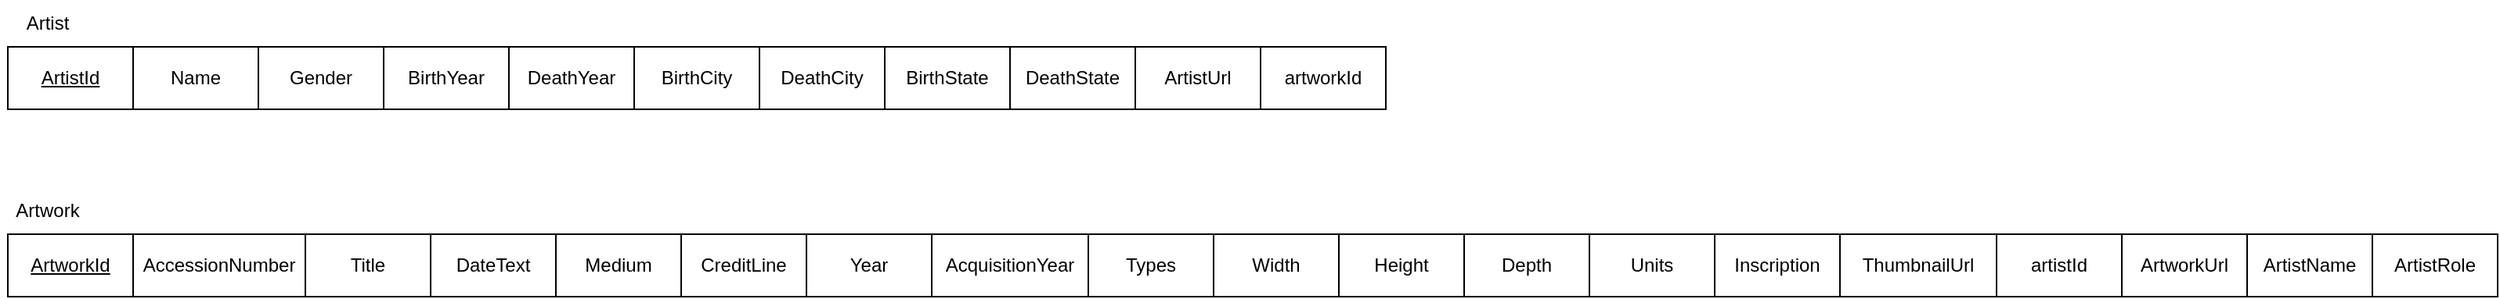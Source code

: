 <mxfile version="24.7.1" type="google">
  <diagram name="Pagina-1" id="Fb-pVL9hJeVvnrPZYHOG">
    <mxGraphModel grid="1" page="1" gridSize="10" guides="1" tooltips="1" connect="1" arrows="1" fold="1" pageScale="1" pageWidth="1169" pageHeight="827" math="0" shadow="0">
      <root>
        <mxCell id="0" />
        <mxCell id="1" parent="0" />
        <mxCell id="PlgLkezIGmrc_TL7cb-D-1" value="Artist" style="text;html=1;align=center;verticalAlign=middle;resizable=0;points=[];autosize=1;strokeColor=none;fillColor=none;" vertex="1" parent="1">
          <mxGeometry x="40" y="50" width="50" height="30" as="geometry" />
        </mxCell>
        <mxCell id="PlgLkezIGmrc_TL7cb-D-2" value="&lt;u&gt;ArtistId&lt;/u&gt;" style="rounded=0;whiteSpace=wrap;html=1;" vertex="1" parent="1">
          <mxGeometry x="40" y="80" width="80" height="40" as="geometry" />
        </mxCell>
        <mxCell id="PlgLkezIGmrc_TL7cb-D-3" value="Name" style="rounded=0;whiteSpace=wrap;html=1;" vertex="1" parent="1">
          <mxGeometry x="120" y="80" width="80" height="40" as="geometry" />
        </mxCell>
        <mxCell id="PlgLkezIGmrc_TL7cb-D-4" value="Gender" style="rounded=0;whiteSpace=wrap;html=1;" vertex="1" parent="1">
          <mxGeometry x="200" y="80" width="80" height="40" as="geometry" />
        </mxCell>
        <mxCell id="PlgLkezIGmrc_TL7cb-D-5" value="BirthYear" style="rounded=0;whiteSpace=wrap;html=1;" vertex="1" parent="1">
          <mxGeometry x="280" y="80" width="80" height="40" as="geometry" />
        </mxCell>
        <mxCell id="PlgLkezIGmrc_TL7cb-D-6" value="DeathYear" style="rounded=0;whiteSpace=wrap;html=1;" vertex="1" parent="1">
          <mxGeometry x="360" y="80" width="80" height="40" as="geometry" />
        </mxCell>
        <mxCell id="PlgLkezIGmrc_TL7cb-D-7" value="BirthState" style="rounded=0;whiteSpace=wrap;html=1;" vertex="1" parent="1">
          <mxGeometry x="600" y="80" width="80" height="40" as="geometry" />
        </mxCell>
        <mxCell id="PlgLkezIGmrc_TL7cb-D-8" value="DeathState" style="rounded=0;whiteSpace=wrap;html=1;" vertex="1" parent="1">
          <mxGeometry x="680" y="80" width="80" height="40" as="geometry" />
        </mxCell>
        <mxCell id="PlgLkezIGmrc_TL7cb-D-9" value="BirthCity" style="rounded=0;whiteSpace=wrap;html=1;" vertex="1" parent="1">
          <mxGeometry x="440" y="80" width="80" height="40" as="geometry" />
        </mxCell>
        <mxCell id="PlgLkezIGmrc_TL7cb-D-10" value="Death&lt;span style=&quot;color: rgba(0, 0, 0, 0); font-family: monospace; font-size: 0px; text-align: start; text-wrap: nowrap;&quot;&gt;%3CmxGraphModel%3E%3Croot%3E%3CmxCell%20id%3D%220%22%2F%3E%3CmxCell%20id%3D%221%22%20parent%3D%220%22%2F%3E%3CmxCell%20id%3D%222%22%20value%3D%22DeathState%22%20style%3D%22rounded%3D0%3BwhiteSpace%3Dwrap%3Bhtml%3D1%3B%22%20vertex%3D%221%22%20parent%3D%221%22%3E%3CmxGeometry%20x%3D%22520%22%20y%3D%2280%22%20width%3D%2280%22%20height%3D%2240%22%20as%3D%22geometry%22%2F%3E%3C%2FmxCell%3E%3C%2Froot%3E%3C%2FmxGraphModel%3E&lt;/span&gt;City" style="rounded=0;whiteSpace=wrap;html=1;" vertex="1" parent="1">
          <mxGeometry x="520" y="80" width="80" height="40" as="geometry" />
        </mxCell>
        <mxCell id="PlgLkezIGmrc_TL7cb-D-11" value="ArtistUrl" style="rounded=0;whiteSpace=wrap;html=1;" vertex="1" parent="1">
          <mxGeometry x="760" y="80" width="80" height="40" as="geometry" />
        </mxCell>
        <mxCell id="PlgLkezIGmrc_TL7cb-D-12" value="artworkId" style="rounded=0;whiteSpace=wrap;html=1;" vertex="1" parent="1">
          <mxGeometry x="840" y="80" width="80" height="40" as="geometry" />
        </mxCell>
        <mxCell id="PlgLkezIGmrc_TL7cb-D-13" value="Artwork" style="text;html=1;align=center;verticalAlign=middle;resizable=0;points=[];autosize=1;strokeColor=none;fillColor=none;" vertex="1" parent="1">
          <mxGeometry x="35" y="170" width="60" height="30" as="geometry" />
        </mxCell>
        <mxCell id="PlgLkezIGmrc_TL7cb-D-14" value="&lt;u&gt;ArtworkId&lt;/u&gt;" style="rounded=0;whiteSpace=wrap;html=1;" vertex="1" parent="1">
          <mxGeometry x="40" y="200" width="80" height="40" as="geometry" />
        </mxCell>
        <mxCell id="PlgLkezIGmrc_TL7cb-D-15" value="AccessionNumber" style="rounded=0;whiteSpace=wrap;html=1;" vertex="1" parent="1">
          <mxGeometry x="120" y="200" width="110" height="40" as="geometry" />
        </mxCell>
        <mxCell id="PlgLkezIGmrc_TL7cb-D-16" value="Title&lt;span style=&quot;color: rgba(0, 0, 0, 0); font-family: monospace; font-size: 0px; text-align: start; text-wrap: nowrap;&quot;&gt;%3CmxGraphModel%3E%3Croot%3E%3CmxCell%20id%3D%220%22%2F%3E%3CmxCell%20id%3D%221%22%20parent%3D%220%22%2F%3E%3CmxCell%20id%3D%222%22%20value%3D%22artworkId%22%20style%3D%22rounded%3D0%3BwhiteSpace%3Dwrap%3Bhtml%3D1%3B%22%20vertex%3D%221%22%20parent%3D%221%22%3E%3CmxGeometry%20x%3D%22840%22%20y%3D%2280%22%20width%3D%2280%22%20height%3D%2240%22%20as%3D%22geometry%22%2F%3E%3C%2FmxCell%3E%3C%2Froot%3E%3C%2FmxGraphModel%3E&lt;/span&gt;" style="rounded=0;whiteSpace=wrap;html=1;" vertex="1" parent="1">
          <mxGeometry x="230" y="200" width="80" height="40" as="geometry" />
        </mxCell>
        <mxCell id="PlgLkezIGmrc_TL7cb-D-17" value="DateText" style="rounded=0;whiteSpace=wrap;html=1;" vertex="1" parent="1">
          <mxGeometry x="310" y="200" width="80" height="40" as="geometry" />
        </mxCell>
        <mxCell id="PlgLkezIGmrc_TL7cb-D-18" value="Medium" style="rounded=0;whiteSpace=wrap;html=1;" vertex="1" parent="1">
          <mxGeometry x="390" y="200" width="80" height="40" as="geometry" />
        </mxCell>
        <mxCell id="PlgLkezIGmrc_TL7cb-D-19" value="CreditLine" style="rounded=0;whiteSpace=wrap;html=1;" vertex="1" parent="1">
          <mxGeometry x="470" y="200" width="80" height="40" as="geometry" />
        </mxCell>
        <mxCell id="PlgLkezIGmrc_TL7cb-D-20" value="Year" style="rounded=0;whiteSpace=wrap;html=1;" vertex="1" parent="1">
          <mxGeometry x="550" y="200" width="80" height="40" as="geometry" />
        </mxCell>
        <mxCell id="PlgLkezIGmrc_TL7cb-D-21" value="AcquisitionYear" style="rounded=0;whiteSpace=wrap;html=1;" vertex="1" parent="1">
          <mxGeometry x="630" y="200" width="100" height="40" as="geometry" />
        </mxCell>
        <mxCell id="PlgLkezIGmrc_TL7cb-D-22" value="Types" style="rounded=0;whiteSpace=wrap;html=1;" vertex="1" parent="1">
          <mxGeometry x="730" y="200" width="80" height="40" as="geometry" />
        </mxCell>
        <mxCell id="PlgLkezIGmrc_TL7cb-D-23" value="Width" style="rounded=0;whiteSpace=wrap;html=1;" vertex="1" parent="1">
          <mxGeometry x="810" y="200" width="80" height="40" as="geometry" />
        </mxCell>
        <mxCell id="PlgLkezIGmrc_TL7cb-D-24" value="Height" style="rounded=0;whiteSpace=wrap;html=1;" vertex="1" parent="1">
          <mxGeometry x="890" y="200" width="80" height="40" as="geometry" />
        </mxCell>
        <mxCell id="PlgLkezIGmrc_TL7cb-D-25" value="Depth&lt;span style=&quot;color: rgba(0, 0, 0, 0); font-family: monospace; font-size: 0px; text-align: start; text-wrap: nowrap;&quot;&gt;%3CmxGraphModel%3E%3Croot%3E%3CmxCell%20id%3D%220%22%2F%3E%3CmxCell%20id%3D%221%22%20parent%3D%220%22%2F%3E%3CmxCell%20id%3D%222%22%20value%3D%22Height%22%20style%3D%22rounded%3D0%3BwhiteSpace%3Dwrap%3Bhtml%3D1%3B%22%20vertex%3D%221%22%20parent%3D%221%22%3E%3CmxGeometry%20x%3D%22890%22%20y%3D%22200%22%20width%3D%2280%22%20height%3D%2240%22%20as%3D%22geometry%22%2F%3E%3C%2FmxCell%3E%3C%2Froot%3E%3C%2FmxGraphModel%3E&lt;/span&gt;" style="rounded=0;whiteSpace=wrap;html=1;" vertex="1" parent="1">
          <mxGeometry x="970" y="200" width="80" height="40" as="geometry" />
        </mxCell>
        <mxCell id="PlgLkezIGmrc_TL7cb-D-26" value="Units" style="rounded=0;whiteSpace=wrap;html=1;" vertex="1" parent="1">
          <mxGeometry x="1050" y="200" width="80" height="40" as="geometry" />
        </mxCell>
        <mxCell id="PlgLkezIGmrc_TL7cb-D-27" value="Inscription&lt;span style=&quot;color: rgba(0, 0, 0, 0); font-family: monospace; font-size: 0px; text-align: start; text-wrap: nowrap;&quot;&gt;%3CmxGraphModel%3E%3Croot%3E%3CmxCell%20id%3D%220%22%2F%3E%3CmxCell%20id%3D%221%22%20parent%3D%220%22%2F%3E%3CmxCell%20id%3D%222%22%20value%3D%22Height%22%20style%3D%22rounded%3D0%3BwhiteSpace%3Dwrap%3Bhtml%3D1%3B%22%20vertex%3D%221%22%20parent%3D%221%22%3E%3CmxGeometry%20x%3D%22890%22%20y%3D%22200%22%20width%3D%2280%22%20height%3D%2240%22%20as%3D%22geometry%22%2F%3E%3C%2FmxCell%3E%3C%2Froot%3E%3C%2FmxGraphModel%3E&lt;/span&gt;" style="rounded=0;whiteSpace=wrap;html=1;" vertex="1" parent="1">
          <mxGeometry x="1130" y="200" width="80" height="40" as="geometry" />
        </mxCell>
        <mxCell id="PlgLkezIGmrc_TL7cb-D-28" value="ThumbnailUrl" style="rounded=0;whiteSpace=wrap;html=1;" vertex="1" parent="1">
          <mxGeometry x="1210" y="200" width="100" height="40" as="geometry" />
        </mxCell>
        <mxCell id="PlgLkezIGmrc_TL7cb-D-29" value="artistId" style="rounded=0;whiteSpace=wrap;html=1;" vertex="1" parent="1">
          <mxGeometry x="1310" y="200" width="80" height="40" as="geometry" />
        </mxCell>
        <mxCell id="PlgLkezIGmrc_TL7cb-D-30" value="ArtworkUrl" style="rounded=0;whiteSpace=wrap;html=1;" vertex="1" parent="1">
          <mxGeometry x="1390" y="200" width="80" height="40" as="geometry" />
        </mxCell>
        <mxCell id="PlgLkezIGmrc_TL7cb-D-31" value="ArtistName" style="rounded=0;whiteSpace=wrap;html=1;" vertex="1" parent="1">
          <mxGeometry x="1470" y="200" width="80" height="40" as="geometry" />
        </mxCell>
        <mxCell id="PlgLkezIGmrc_TL7cb-D-32" value="ArtistRole" style="rounded=0;whiteSpace=wrap;html=1;" vertex="1" parent="1">
          <mxGeometry x="1550" y="200" width="80" height="40" as="geometry" />
        </mxCell>
      </root>
    </mxGraphModel>
  </diagram>
</mxfile>
